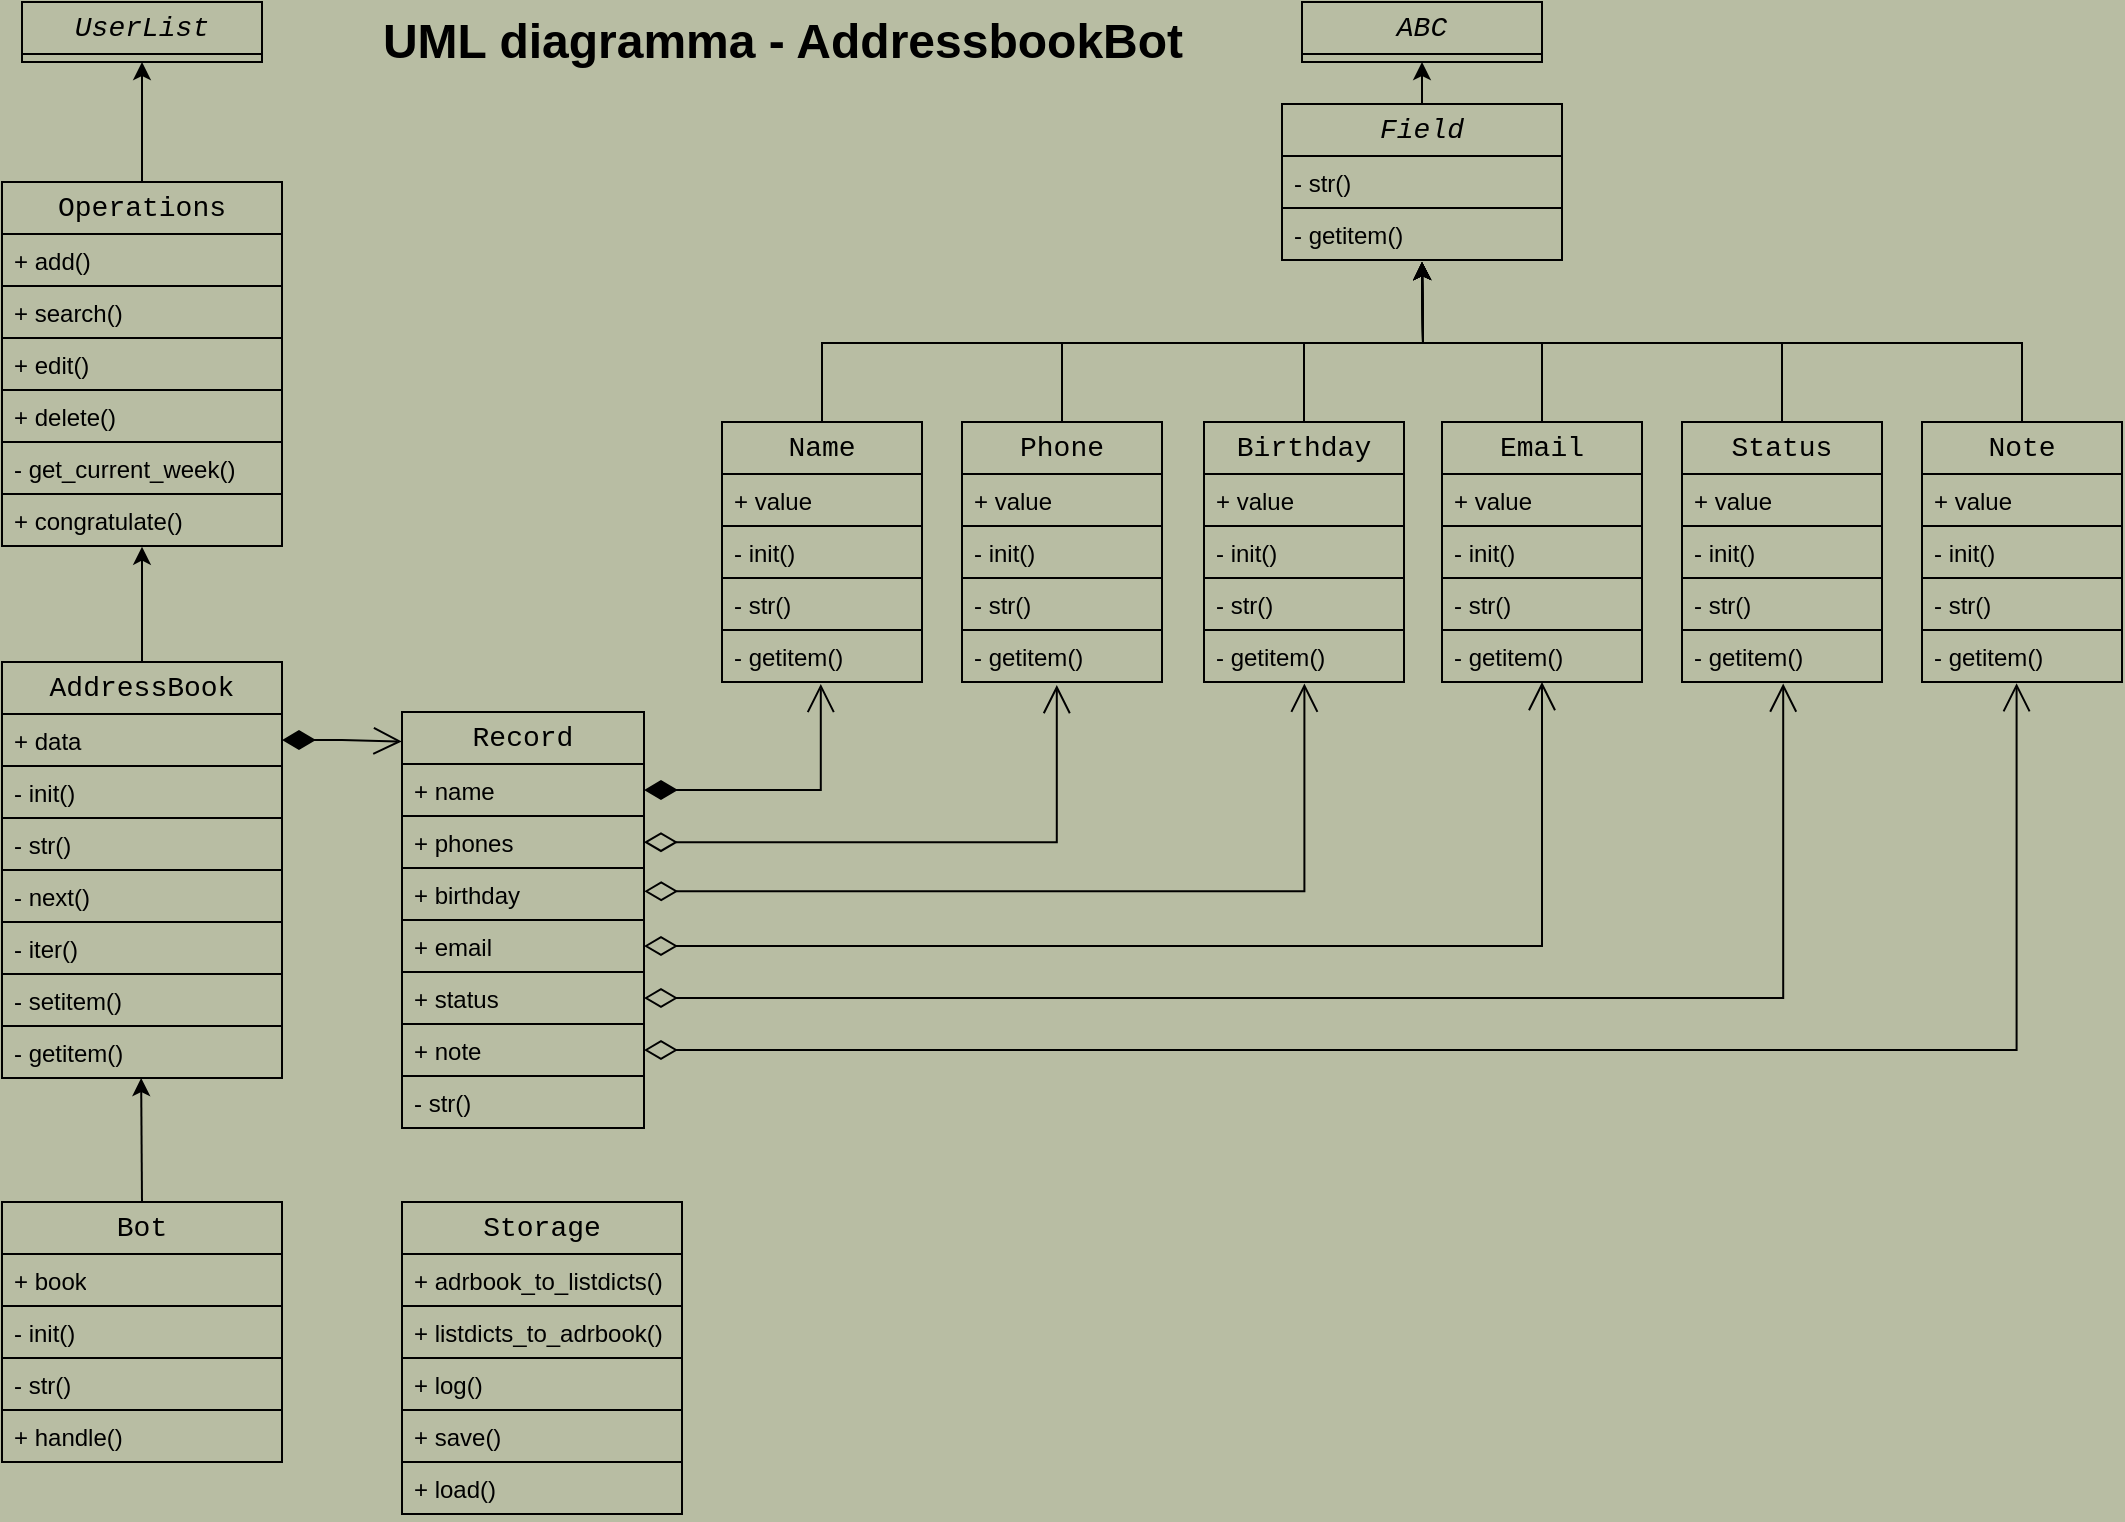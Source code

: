 <mxfile version="21.6.5" type="device">
  <diagram name="Page-1" id="929967ad-93f9-6ef4-fab6-5d389245f69c">
    <mxGraphModel dx="1715" dy="920" grid="1" gridSize="10" guides="1" tooltips="1" connect="1" arrows="1" fold="1" page="1" pageScale="1.5" pageWidth="827" pageHeight="583" background="#b8bda3" math="0" shadow="0">
      <root>
        <mxCell id="0" style=";html=1;" />
        <mxCell id="1" style=";html=1;" parent="0" />
        <mxCell id="1672d66443f91eb5-23" value="UML diagramma - AddressbookBot" style="text;strokeColor=none;fillColor=none;html=1;fontSize=24;fontStyle=1;verticalAlign=middle;align=center;" parent="1" vertex="1">
          <mxGeometry x="300" y="59" width="420" height="40" as="geometry" />
        </mxCell>
        <mxCell id="MD10GDsTbNlNncCkdXS1-1" value="&lt;div style=&quot;font-family: Consolas, &amp;quot;Courier New&amp;quot;, monospace; font-size: 14px; line-height: 19px;&quot;&gt;Operations&lt;/div&gt;" style="swimlane;fontStyle=0;childLayout=stackLayout;horizontal=1;startSize=26;fillColor=none;horizontalStack=0;resizeParent=1;resizeParentMax=0;resizeLast=0;collapsible=1;marginBottom=0;whiteSpace=wrap;html=1;" parent="1" vertex="1">
          <mxGeometry x="120" y="149" width="140" height="182" as="geometry">
            <mxRectangle x="710" y="190" width="100" height="30" as="alternateBounds" />
          </mxGeometry>
        </mxCell>
        <mxCell id="MD10GDsTbNlNncCkdXS1-63" value="+ add()" style="text;strokeColor=default;fillColor=none;align=left;verticalAlign=top;spacingLeft=4;spacingRight=4;overflow=hidden;rotatable=0;points=[[0,0.5],[1,0.5]];portConstraint=eastwest;whiteSpace=wrap;html=1;" parent="MD10GDsTbNlNncCkdXS1-1" vertex="1">
          <mxGeometry y="26" width="140" height="26" as="geometry" />
        </mxCell>
        <mxCell id="MD10GDsTbNlNncCkdXS1-66" value="+&amp;nbsp;search()" style="text;strokeColor=default;fillColor=none;align=left;verticalAlign=top;spacingLeft=4;spacingRight=4;overflow=hidden;rotatable=0;points=[[0,0.5],[1,0.5]];portConstraint=eastwest;whiteSpace=wrap;html=1;" parent="MD10GDsTbNlNncCkdXS1-1" vertex="1">
          <mxGeometry y="52" width="140" height="26" as="geometry" />
        </mxCell>
        <mxCell id="MD10GDsTbNlNncCkdXS1-67" value="+&amp;nbsp;edit()" style="text;strokeColor=default;fillColor=none;align=left;verticalAlign=top;spacingLeft=4;spacingRight=4;overflow=hidden;rotatable=0;points=[[0,0.5],[1,0.5]];portConstraint=eastwest;whiteSpace=wrap;html=1;" parent="MD10GDsTbNlNncCkdXS1-1" vertex="1">
          <mxGeometry y="78" width="140" height="26" as="geometry" />
        </mxCell>
        <mxCell id="MD10GDsTbNlNncCkdXS1-68" value="+&amp;nbsp;delete()" style="text;strokeColor=default;fillColor=none;align=left;verticalAlign=top;spacingLeft=4;spacingRight=4;overflow=hidden;rotatable=0;points=[[0,0.5],[1,0.5]];portConstraint=eastwest;whiteSpace=wrap;html=1;" parent="MD10GDsTbNlNncCkdXS1-1" vertex="1">
          <mxGeometry y="104" width="140" height="26" as="geometry" />
        </mxCell>
        <mxCell id="MD10GDsTbNlNncCkdXS1-69" value="- get_current_week()" style="text;strokeColor=default;fillColor=none;align=left;verticalAlign=top;spacingLeft=4;spacingRight=4;overflow=hidden;rotatable=0;points=[[0,0.5],[1,0.5]];portConstraint=eastwest;whiteSpace=wrap;html=1;" parent="MD10GDsTbNlNncCkdXS1-1" vertex="1">
          <mxGeometry y="130" width="140" height="26" as="geometry" />
        </mxCell>
        <mxCell id="MD10GDsTbNlNncCkdXS1-70" value="+&amp;nbsp;congratulate()" style="text;strokeColor=default;fillColor=none;align=left;verticalAlign=top;spacingLeft=4;spacingRight=4;overflow=hidden;rotatable=0;points=[[0,0.5],[1,0.5]];portConstraint=eastwest;whiteSpace=wrap;html=1;" parent="MD10GDsTbNlNncCkdXS1-1" vertex="1">
          <mxGeometry y="156" width="140" height="26" as="geometry" />
        </mxCell>
        <mxCell id="MD10GDsTbNlNncCkdXS1-53" value="&lt;div style=&quot;line-height: 19px;&quot;&gt;&lt;div style=&quot;line-height: 19px;&quot;&gt;&lt;span style=&quot;font-size: 14px; font-family: Consolas, &amp;quot;Courier New&amp;quot;, monospace; background-color: initial;&quot;&gt;UserList&lt;/span&gt;&lt;br&gt;&lt;/div&gt;&lt;/div&gt;" style="swimlane;fontStyle=2;childLayout=stackLayout;horizontal=1;startSize=26;fillColor=none;horizontalStack=0;resizeParent=1;resizeParentMax=0;resizeLast=0;collapsible=1;marginBottom=0;whiteSpace=wrap;html=1;" parent="1" vertex="1" collapsed="1">
          <mxGeometry x="130" y="59" width="120" height="30" as="geometry">
            <mxRectangle x="720" y="100" width="140" height="52" as="alternateBounds" />
          </mxGeometry>
        </mxCell>
        <mxCell id="MD10GDsTbNlNncCkdXS1-56" value="" style="endArrow=classic;html=1;rounded=0;entryX=0.5;entryY=1;entryDx=0;entryDy=0;" parent="1" target="MD10GDsTbNlNncCkdXS1-53" edge="1">
          <mxGeometry width="50" height="50" relative="1" as="geometry">
            <mxPoint x="190" y="149" as="sourcePoint" />
            <mxPoint x="240" y="149" as="targetPoint" />
          </mxGeometry>
        </mxCell>
        <mxCell id="MD10GDsTbNlNncCkdXS1-74" value="&lt;div style=&quot;font-family: Consolas, &amp;quot;Courier New&amp;quot;, monospace; font-size: 14px; line-height: 19px;&quot;&gt;Record&lt;br&gt;&lt;/div&gt;" style="swimlane;fontStyle=0;childLayout=stackLayout;horizontal=1;startSize=26;fillColor=none;horizontalStack=0;resizeParent=1;resizeParentMax=0;resizeLast=0;collapsible=1;marginBottom=0;whiteSpace=wrap;html=1;" parent="1" vertex="1">
          <mxGeometry x="320" y="414" width="121" height="208" as="geometry">
            <mxRectangle x="710" y="190" width="100" height="30" as="alternateBounds" />
          </mxGeometry>
        </mxCell>
        <mxCell id="MD10GDsTbNlNncCkdXS1-75" value="+&amp;nbsp;name" style="text;strokeColor=default;fillColor=none;align=left;verticalAlign=top;spacingLeft=4;spacingRight=4;overflow=hidden;rotatable=0;points=[[0,0.5],[1,0.5]];portConstraint=eastwest;whiteSpace=wrap;html=1;" parent="MD10GDsTbNlNncCkdXS1-74" vertex="1">
          <mxGeometry y="26" width="121" height="26" as="geometry" />
        </mxCell>
        <mxCell id="MD10GDsTbNlNncCkdXS1-76" value="+&amp;nbsp;phones" style="text;strokeColor=default;fillColor=none;align=left;verticalAlign=top;spacingLeft=4;spacingRight=4;overflow=hidden;rotatable=0;points=[[0,0.5],[1,0.5]];portConstraint=eastwest;whiteSpace=wrap;html=1;" parent="MD10GDsTbNlNncCkdXS1-74" vertex="1">
          <mxGeometry y="52" width="121" height="26" as="geometry" />
        </mxCell>
        <mxCell id="RFE8gkDULMLMgZSxzmBv-2" value="+&amp;nbsp;birthday" style="text;strokeColor=default;fillColor=none;align=left;verticalAlign=top;spacingLeft=4;spacingRight=4;overflow=hidden;rotatable=0;points=[[0,0.5],[1,0.5]];portConstraint=eastwest;whiteSpace=wrap;html=1;" parent="MD10GDsTbNlNncCkdXS1-74" vertex="1">
          <mxGeometry y="78" width="121" height="26" as="geometry" />
        </mxCell>
        <mxCell id="RFE8gkDULMLMgZSxzmBv-3" value="+&amp;nbsp;email" style="text;strokeColor=default;fillColor=none;align=left;verticalAlign=top;spacingLeft=4;spacingRight=4;overflow=hidden;rotatable=0;points=[[0,0.5],[1,0.5]];portConstraint=eastwest;whiteSpace=wrap;html=1;" parent="MD10GDsTbNlNncCkdXS1-74" vertex="1">
          <mxGeometry y="104" width="121" height="26" as="geometry" />
        </mxCell>
        <mxCell id="RFE8gkDULMLMgZSxzmBv-4" value="+&amp;nbsp;status" style="text;strokeColor=default;fillColor=none;align=left;verticalAlign=top;spacingLeft=4;spacingRight=4;overflow=hidden;rotatable=0;points=[[0,0.5],[1,0.5]];portConstraint=eastwest;whiteSpace=wrap;html=1;" parent="MD10GDsTbNlNncCkdXS1-74" vertex="1">
          <mxGeometry y="130" width="121" height="26" as="geometry" />
        </mxCell>
        <mxCell id="RFE8gkDULMLMgZSxzmBv-5" value="+&amp;nbsp;note" style="text;strokeColor=default;fillColor=none;align=left;verticalAlign=top;spacingLeft=4;spacingRight=4;overflow=hidden;rotatable=0;points=[[0,0.5],[1,0.5]];portConstraint=eastwest;whiteSpace=wrap;html=1;" parent="MD10GDsTbNlNncCkdXS1-74" vertex="1">
          <mxGeometry y="156" width="121" height="26" as="geometry" />
        </mxCell>
        <mxCell id="MD10GDsTbNlNncCkdXS1-81" value="- str&lt;span style=&quot;background-color: initial;&quot;&gt;()&lt;/span&gt;" style="text;strokeColor=default;fillColor=none;align=left;verticalAlign=top;spacingLeft=4;spacingRight=4;overflow=hidden;rotatable=0;points=[[0,0.5],[1,0.5]];portConstraint=eastwest;whiteSpace=wrap;html=1;" parent="MD10GDsTbNlNncCkdXS1-74" vertex="1">
          <mxGeometry y="182" width="121" height="26" as="geometry" />
        </mxCell>
        <mxCell id="RFE8gkDULMLMgZSxzmBv-6" value="&lt;div style=&quot;line-height: 19px;&quot;&gt;&lt;div style=&quot;line-height: 19px;&quot;&gt;&lt;span style=&quot;font-size: 14px; font-family: Consolas, &amp;quot;Courier New&amp;quot;, monospace; background-color: initial;&quot;&gt;ABC&lt;/span&gt;&lt;br&gt;&lt;/div&gt;&lt;/div&gt;" style="swimlane;fontStyle=2;childLayout=stackLayout;horizontal=1;startSize=26;fillColor=none;horizontalStack=0;resizeParent=1;resizeParentMax=0;resizeLast=0;collapsible=1;marginBottom=0;whiteSpace=wrap;html=1;" parent="1" vertex="1" collapsed="1">
          <mxGeometry x="770" y="59" width="120" height="30" as="geometry">
            <mxRectangle x="720" y="100" width="140" height="52" as="alternateBounds" />
          </mxGeometry>
        </mxCell>
        <mxCell id="RFE8gkDULMLMgZSxzmBv-7" value="&lt;div style=&quot;font-family: Consolas, &amp;quot;Courier New&amp;quot;, monospace; font-size: 14px; line-height: 19px;&quot;&gt;&lt;i&gt;Field&lt;/i&gt;&lt;br&gt;&lt;/div&gt;" style="swimlane;fontStyle=0;childLayout=stackLayout;horizontal=1;startSize=26;fillColor=none;horizontalStack=0;resizeParent=1;resizeParentMax=0;resizeLast=0;collapsible=1;marginBottom=0;whiteSpace=wrap;html=1;" parent="1" vertex="1">
          <mxGeometry x="760" y="110" width="140" height="78" as="geometry">
            <mxRectangle x="710" y="190" width="100" height="30" as="alternateBounds" />
          </mxGeometry>
        </mxCell>
        <mxCell id="RFE8gkDULMLMgZSxzmBv-23" value="" style="endArrow=classic;html=1;rounded=0;entryX=0.5;entryY=1;entryDx=0;entryDy=0;" parent="RFE8gkDULMLMgZSxzmBv-7" target="RFE8gkDULMLMgZSxzmBv-6" edge="1">
          <mxGeometry width="50" height="50" relative="1" as="geometry">
            <mxPoint x="70" as="sourcePoint" />
            <mxPoint x="70" y="-30" as="targetPoint" />
          </mxGeometry>
        </mxCell>
        <mxCell id="RFE8gkDULMLMgZSxzmBv-14" value="- str()" style="text;strokeColor=default;fillColor=none;align=left;verticalAlign=top;spacingLeft=4;spacingRight=4;overflow=hidden;rotatable=0;points=[[0,0.5],[1,0.5]];portConstraint=eastwest;whiteSpace=wrap;html=1;" parent="RFE8gkDULMLMgZSxzmBv-7" vertex="1">
          <mxGeometry y="26" width="140" height="26" as="geometry" />
        </mxCell>
        <mxCell id="q396DMPLbD6kzOHKhpBb-25" value="- getitem&lt;span style=&quot;background-color: initial;&quot;&gt;()&lt;/span&gt;" style="text;strokeColor=default;fillColor=none;align=left;verticalAlign=top;spacingLeft=4;spacingRight=4;overflow=hidden;rotatable=0;points=[[0,0.5],[1,0.5]];portConstraint=eastwest;whiteSpace=wrap;html=1;" vertex="1" parent="RFE8gkDULMLMgZSxzmBv-7">
          <mxGeometry y="52" width="140" height="26" as="geometry" />
        </mxCell>
        <mxCell id="RFE8gkDULMLMgZSxzmBv-15" value="&lt;div style=&quot;font-family: Consolas, &amp;quot;Courier New&amp;quot;, monospace; font-size: 14px; line-height: 19px;&quot;&gt;Name&lt;br&gt;&lt;/div&gt;" style="swimlane;fontStyle=0;childLayout=stackLayout;horizontal=1;startSize=26;fillColor=none;horizontalStack=0;resizeParent=1;resizeParentMax=0;resizeLast=0;collapsible=1;marginBottom=0;whiteSpace=wrap;html=1;" parent="1" vertex="1">
          <mxGeometry x="480" y="269" width="100" height="130" as="geometry">
            <mxRectangle x="710" y="190" width="100" height="30" as="alternateBounds" />
          </mxGeometry>
        </mxCell>
        <mxCell id="RFE8gkDULMLMgZSxzmBv-16" value="+&amp;nbsp;value" style="text;strokeColor=default;fillColor=none;align=left;verticalAlign=top;spacingLeft=4;spacingRight=4;overflow=hidden;rotatable=0;points=[[0,0.5],[1,0.5]];portConstraint=eastwest;whiteSpace=wrap;html=1;" parent="RFE8gkDULMLMgZSxzmBv-15" vertex="1">
          <mxGeometry y="26" width="100" height="26" as="geometry" />
        </mxCell>
        <mxCell id="q396DMPLbD6kzOHKhpBb-3" value="- init()" style="text;strokeColor=default;fillColor=none;align=left;verticalAlign=top;spacingLeft=4;spacingRight=4;overflow=hidden;rotatable=0;points=[[0,0.5],[1,0.5]];portConstraint=eastwest;whiteSpace=wrap;html=1;" vertex="1" parent="RFE8gkDULMLMgZSxzmBv-15">
          <mxGeometry y="52" width="100" height="26" as="geometry" />
        </mxCell>
        <mxCell id="q396DMPLbD6kzOHKhpBb-1" value="- str()" style="text;strokeColor=default;fillColor=none;align=left;verticalAlign=top;spacingLeft=4;spacingRight=4;overflow=hidden;rotatable=0;points=[[0,0.5],[1,0.5]];portConstraint=eastwest;whiteSpace=wrap;html=1;" vertex="1" parent="RFE8gkDULMLMgZSxzmBv-15">
          <mxGeometry y="78" width="100" height="26" as="geometry" />
        </mxCell>
        <mxCell id="RFE8gkDULMLMgZSxzmBv-17" value="- getitem&lt;span style=&quot;background-color: initial;&quot;&gt;()&lt;/span&gt;" style="text;strokeColor=default;fillColor=none;align=left;verticalAlign=top;spacingLeft=4;spacingRight=4;overflow=hidden;rotatable=0;points=[[0,0.5],[1,0.5]];portConstraint=eastwest;whiteSpace=wrap;html=1;" parent="RFE8gkDULMLMgZSxzmBv-15" vertex="1">
          <mxGeometry y="104" width="100" height="26" as="geometry" />
        </mxCell>
        <mxCell id="RFE8gkDULMLMgZSxzmBv-19" value="&lt;div style=&quot;font-family: Consolas, &amp;quot;Courier New&amp;quot;, monospace; font-size: 14px; line-height: 19px;&quot;&gt;Phone&lt;br&gt;&lt;/div&gt;" style="swimlane;fontStyle=0;childLayout=stackLayout;horizontal=1;startSize=26;fillColor=none;horizontalStack=0;resizeParent=1;resizeParentMax=0;resizeLast=0;collapsible=1;marginBottom=0;whiteSpace=wrap;html=1;" parent="1" vertex="1">
          <mxGeometry x="600" y="269" width="100" height="130" as="geometry">
            <mxRectangle x="710" y="190" width="100" height="30" as="alternateBounds" />
          </mxGeometry>
        </mxCell>
        <mxCell id="RFE8gkDULMLMgZSxzmBv-20" value="+&amp;nbsp;value" style="text;strokeColor=default;fillColor=none;align=left;verticalAlign=top;spacingLeft=4;spacingRight=4;overflow=hidden;rotatable=0;points=[[0,0.5],[1,0.5]];portConstraint=eastwest;whiteSpace=wrap;html=1;" parent="RFE8gkDULMLMgZSxzmBv-19" vertex="1">
          <mxGeometry y="26" width="100" height="26" as="geometry" />
        </mxCell>
        <mxCell id="q396DMPLbD6kzOHKhpBb-4" value="- init()" style="text;strokeColor=default;fillColor=none;align=left;verticalAlign=top;spacingLeft=4;spacingRight=4;overflow=hidden;rotatable=0;points=[[0,0.5],[1,0.5]];portConstraint=eastwest;whiteSpace=wrap;html=1;" vertex="1" parent="RFE8gkDULMLMgZSxzmBv-19">
          <mxGeometry y="52" width="100" height="26" as="geometry" />
        </mxCell>
        <mxCell id="q396DMPLbD6kzOHKhpBb-2" value="- str()" style="text;strokeColor=default;fillColor=none;align=left;verticalAlign=top;spacingLeft=4;spacingRight=4;overflow=hidden;rotatable=0;points=[[0,0.5],[1,0.5]];portConstraint=eastwest;whiteSpace=wrap;html=1;" vertex="1" parent="RFE8gkDULMLMgZSxzmBv-19">
          <mxGeometry y="78" width="100" height="26" as="geometry" />
        </mxCell>
        <mxCell id="RFE8gkDULMLMgZSxzmBv-21" value="- getitem&lt;span style=&quot;background-color: initial;&quot;&gt;()&lt;/span&gt;" style="text;strokeColor=default;fillColor=none;align=left;verticalAlign=top;spacingLeft=4;spacingRight=4;overflow=hidden;rotatable=0;points=[[0,0.5],[1,0.5]];portConstraint=eastwest;whiteSpace=wrap;html=1;" parent="RFE8gkDULMLMgZSxzmBv-19" vertex="1">
          <mxGeometry y="104" width="100" height="26" as="geometry" />
        </mxCell>
        <mxCell id="RFE8gkDULMLMgZSxzmBv-56" value="1" style="endArrow=open;endSize=12;startArrow=diamondThin;startSize=14;startFill=0;edgeStyle=orthogonalEdgeStyle;align=left;verticalAlign=bottom;rounded=0;strokeColor=default;labelBorderColor=none;labelBackgroundColor=none;fontColor=none;noLabel=1;entryX=0.474;entryY=1.058;entryDx=0;entryDy=0;entryPerimeter=0;" parent="1" target="RFE8gkDULMLMgZSxzmBv-21" edge="1">
          <mxGeometry x="-0.875" y="20" relative="1" as="geometry">
            <mxPoint x="441" y="479.07" as="sourcePoint" />
            <mxPoint x="529" y="479.07" as="targetPoint" />
            <mxPoint as="offset" />
            <Array as="points">
              <mxPoint x="647" y="479" />
            </Array>
          </mxGeometry>
        </mxCell>
        <mxCell id="RFE8gkDULMLMgZSxzmBv-63" value="1" style="endArrow=open;endSize=12;startArrow=diamondThin;startSize=14;startFill=1;edgeStyle=orthogonalEdgeStyle;align=left;verticalAlign=bottom;rounded=0;strokeColor=default;labelBorderColor=none;labelBackgroundColor=none;fontColor=none;noLabel=1;exitX=1;exitY=0.5;exitDx=0;exitDy=0;entryX=0.494;entryY=1.037;entryDx=0;entryDy=0;entryPerimeter=0;" parent="1" source="MD10GDsTbNlNncCkdXS1-75" target="RFE8gkDULMLMgZSxzmBv-17" edge="1">
          <mxGeometry x="-0.875" y="20" relative="1" as="geometry">
            <mxPoint x="441" y="449" as="sourcePoint" />
            <mxPoint x="530" y="453" as="targetPoint" />
            <mxPoint as="offset" />
          </mxGeometry>
        </mxCell>
        <mxCell id="q396DMPLbD6kzOHKhpBb-5" value="&lt;div style=&quot;font-family: Consolas, &amp;quot;Courier New&amp;quot;, monospace; font-size: 14px; line-height: 19px;&quot;&gt;Birthday&lt;br&gt;&lt;/div&gt;" style="swimlane;fontStyle=0;childLayout=stackLayout;horizontal=1;startSize=26;fillColor=none;horizontalStack=0;resizeParent=1;resizeParentMax=0;resizeLast=0;collapsible=1;marginBottom=0;whiteSpace=wrap;html=1;" vertex="1" parent="1">
          <mxGeometry x="721" y="269" width="100" height="130" as="geometry">
            <mxRectangle x="710" y="190" width="100" height="30" as="alternateBounds" />
          </mxGeometry>
        </mxCell>
        <mxCell id="q396DMPLbD6kzOHKhpBb-6" value="+&amp;nbsp;value" style="text;strokeColor=default;fillColor=none;align=left;verticalAlign=top;spacingLeft=4;spacingRight=4;overflow=hidden;rotatable=0;points=[[0,0.5],[1,0.5]];portConstraint=eastwest;whiteSpace=wrap;html=1;" vertex="1" parent="q396DMPLbD6kzOHKhpBb-5">
          <mxGeometry y="26" width="100" height="26" as="geometry" />
        </mxCell>
        <mxCell id="q396DMPLbD6kzOHKhpBb-7" value="- init()" style="text;strokeColor=default;fillColor=none;align=left;verticalAlign=top;spacingLeft=4;spacingRight=4;overflow=hidden;rotatable=0;points=[[0,0.5],[1,0.5]];portConstraint=eastwest;whiteSpace=wrap;html=1;" vertex="1" parent="q396DMPLbD6kzOHKhpBb-5">
          <mxGeometry y="52" width="100" height="26" as="geometry" />
        </mxCell>
        <mxCell id="q396DMPLbD6kzOHKhpBb-8" value="- str()" style="text;strokeColor=default;fillColor=none;align=left;verticalAlign=top;spacingLeft=4;spacingRight=4;overflow=hidden;rotatable=0;points=[[0,0.5],[1,0.5]];portConstraint=eastwest;whiteSpace=wrap;html=1;" vertex="1" parent="q396DMPLbD6kzOHKhpBb-5">
          <mxGeometry y="78" width="100" height="26" as="geometry" />
        </mxCell>
        <mxCell id="q396DMPLbD6kzOHKhpBb-9" value="- getitem&lt;span style=&quot;background-color: initial;&quot;&gt;()&lt;/span&gt;" style="text;strokeColor=default;fillColor=none;align=left;verticalAlign=top;spacingLeft=4;spacingRight=4;overflow=hidden;rotatable=0;points=[[0,0.5],[1,0.5]];portConstraint=eastwest;whiteSpace=wrap;html=1;" vertex="1" parent="q396DMPLbD6kzOHKhpBb-5">
          <mxGeometry y="104" width="100" height="26" as="geometry" />
        </mxCell>
        <mxCell id="q396DMPLbD6kzOHKhpBb-10" value="&lt;div style=&quot;font-family: Consolas, &amp;quot;Courier New&amp;quot;, monospace; font-size: 14px; line-height: 19px;&quot;&gt;Email&lt;br&gt;&lt;/div&gt;" style="swimlane;fontStyle=0;childLayout=stackLayout;horizontal=1;startSize=26;fillColor=none;horizontalStack=0;resizeParent=1;resizeParentMax=0;resizeLast=0;collapsible=1;marginBottom=0;whiteSpace=wrap;html=1;" vertex="1" parent="1">
          <mxGeometry x="840" y="269" width="100" height="130" as="geometry">
            <mxRectangle x="710" y="190" width="100" height="30" as="alternateBounds" />
          </mxGeometry>
        </mxCell>
        <mxCell id="q396DMPLbD6kzOHKhpBb-11" value="+&amp;nbsp;value" style="text;strokeColor=default;fillColor=none;align=left;verticalAlign=top;spacingLeft=4;spacingRight=4;overflow=hidden;rotatable=0;points=[[0,0.5],[1,0.5]];portConstraint=eastwest;whiteSpace=wrap;html=1;" vertex="1" parent="q396DMPLbD6kzOHKhpBb-10">
          <mxGeometry y="26" width="100" height="26" as="geometry" />
        </mxCell>
        <mxCell id="q396DMPLbD6kzOHKhpBb-12" value="- init()" style="text;strokeColor=default;fillColor=none;align=left;verticalAlign=top;spacingLeft=4;spacingRight=4;overflow=hidden;rotatable=0;points=[[0,0.5],[1,0.5]];portConstraint=eastwest;whiteSpace=wrap;html=1;" vertex="1" parent="q396DMPLbD6kzOHKhpBb-10">
          <mxGeometry y="52" width="100" height="26" as="geometry" />
        </mxCell>
        <mxCell id="q396DMPLbD6kzOHKhpBb-13" value="- str()" style="text;strokeColor=default;fillColor=none;align=left;verticalAlign=top;spacingLeft=4;spacingRight=4;overflow=hidden;rotatable=0;points=[[0,0.5],[1,0.5]];portConstraint=eastwest;whiteSpace=wrap;html=1;" vertex="1" parent="q396DMPLbD6kzOHKhpBb-10">
          <mxGeometry y="78" width="100" height="26" as="geometry" />
        </mxCell>
        <mxCell id="q396DMPLbD6kzOHKhpBb-14" value="- getitem&lt;span style=&quot;background-color: initial;&quot;&gt;()&lt;/span&gt;" style="text;strokeColor=default;fillColor=none;align=left;verticalAlign=top;spacingLeft=4;spacingRight=4;overflow=hidden;rotatable=0;points=[[0,0.5],[1,0.5]];portConstraint=eastwest;whiteSpace=wrap;html=1;" vertex="1" parent="q396DMPLbD6kzOHKhpBb-10">
          <mxGeometry y="104" width="100" height="26" as="geometry" />
        </mxCell>
        <mxCell id="q396DMPLbD6kzOHKhpBb-15" value="&lt;div style=&quot;font-family: Consolas, &amp;quot;Courier New&amp;quot;, monospace; font-size: 14px; line-height: 19px;&quot;&gt;Status&lt;br&gt;&lt;/div&gt;" style="swimlane;fontStyle=0;childLayout=stackLayout;horizontal=1;startSize=26;fillColor=none;horizontalStack=0;resizeParent=1;resizeParentMax=0;resizeLast=0;collapsible=1;marginBottom=0;whiteSpace=wrap;html=1;" vertex="1" parent="1">
          <mxGeometry x="960" y="269" width="100" height="130" as="geometry">
            <mxRectangle x="710" y="190" width="100" height="30" as="alternateBounds" />
          </mxGeometry>
        </mxCell>
        <mxCell id="q396DMPLbD6kzOHKhpBb-16" value="+&amp;nbsp;value" style="text;strokeColor=default;fillColor=none;align=left;verticalAlign=top;spacingLeft=4;spacingRight=4;overflow=hidden;rotatable=0;points=[[0,0.5],[1,0.5]];portConstraint=eastwest;whiteSpace=wrap;html=1;" vertex="1" parent="q396DMPLbD6kzOHKhpBb-15">
          <mxGeometry y="26" width="100" height="26" as="geometry" />
        </mxCell>
        <mxCell id="q396DMPLbD6kzOHKhpBb-17" value="- init()" style="text;strokeColor=default;fillColor=none;align=left;verticalAlign=top;spacingLeft=4;spacingRight=4;overflow=hidden;rotatable=0;points=[[0,0.5],[1,0.5]];portConstraint=eastwest;whiteSpace=wrap;html=1;" vertex="1" parent="q396DMPLbD6kzOHKhpBb-15">
          <mxGeometry y="52" width="100" height="26" as="geometry" />
        </mxCell>
        <mxCell id="q396DMPLbD6kzOHKhpBb-18" value="- str()" style="text;strokeColor=default;fillColor=none;align=left;verticalAlign=top;spacingLeft=4;spacingRight=4;overflow=hidden;rotatable=0;points=[[0,0.5],[1,0.5]];portConstraint=eastwest;whiteSpace=wrap;html=1;" vertex="1" parent="q396DMPLbD6kzOHKhpBb-15">
          <mxGeometry y="78" width="100" height="26" as="geometry" />
        </mxCell>
        <mxCell id="q396DMPLbD6kzOHKhpBb-19" value="- getitem&lt;span style=&quot;background-color: initial;&quot;&gt;()&lt;/span&gt;" style="text;strokeColor=default;fillColor=none;align=left;verticalAlign=top;spacingLeft=4;spacingRight=4;overflow=hidden;rotatable=0;points=[[0,0.5],[1,0.5]];portConstraint=eastwest;whiteSpace=wrap;html=1;" vertex="1" parent="q396DMPLbD6kzOHKhpBb-15">
          <mxGeometry y="104" width="100" height="26" as="geometry" />
        </mxCell>
        <mxCell id="q396DMPLbD6kzOHKhpBb-20" value="&lt;div style=&quot;font-family: Consolas, &amp;quot;Courier New&amp;quot;, monospace; font-size: 14px; line-height: 19px;&quot;&gt;Note&lt;br&gt;&lt;/div&gt;" style="swimlane;fontStyle=0;childLayout=stackLayout;horizontal=1;startSize=26;fillColor=none;horizontalStack=0;resizeParent=1;resizeParentMax=0;resizeLast=0;collapsible=1;marginBottom=0;whiteSpace=wrap;html=1;" vertex="1" parent="1">
          <mxGeometry x="1080" y="269" width="100" height="130" as="geometry">
            <mxRectangle x="710" y="190" width="100" height="30" as="alternateBounds" />
          </mxGeometry>
        </mxCell>
        <mxCell id="q396DMPLbD6kzOHKhpBb-21" value="+&amp;nbsp;value" style="text;strokeColor=default;fillColor=none;align=left;verticalAlign=top;spacingLeft=4;spacingRight=4;overflow=hidden;rotatable=0;points=[[0,0.5],[1,0.5]];portConstraint=eastwest;whiteSpace=wrap;html=1;" vertex="1" parent="q396DMPLbD6kzOHKhpBb-20">
          <mxGeometry y="26" width="100" height="26" as="geometry" />
        </mxCell>
        <mxCell id="q396DMPLbD6kzOHKhpBb-22" value="- init()" style="text;strokeColor=default;fillColor=none;align=left;verticalAlign=top;spacingLeft=4;spacingRight=4;overflow=hidden;rotatable=0;points=[[0,0.5],[1,0.5]];portConstraint=eastwest;whiteSpace=wrap;html=1;" vertex="1" parent="q396DMPLbD6kzOHKhpBb-20">
          <mxGeometry y="52" width="100" height="26" as="geometry" />
        </mxCell>
        <mxCell id="q396DMPLbD6kzOHKhpBb-23" value="- str()" style="text;strokeColor=default;fillColor=none;align=left;verticalAlign=top;spacingLeft=4;spacingRight=4;overflow=hidden;rotatable=0;points=[[0,0.5],[1,0.5]];portConstraint=eastwest;whiteSpace=wrap;html=1;" vertex="1" parent="q396DMPLbD6kzOHKhpBb-20">
          <mxGeometry y="78" width="100" height="26" as="geometry" />
        </mxCell>
        <mxCell id="q396DMPLbD6kzOHKhpBb-24" value="- getitem&lt;span style=&quot;background-color: initial;&quot;&gt;()&lt;/span&gt;" style="text;strokeColor=default;fillColor=none;align=left;verticalAlign=top;spacingLeft=4;spacingRight=4;overflow=hidden;rotatable=0;points=[[0,0.5],[1,0.5]];portConstraint=eastwest;whiteSpace=wrap;html=1;" vertex="1" parent="q396DMPLbD6kzOHKhpBb-20">
          <mxGeometry y="104" width="100" height="26" as="geometry" />
        </mxCell>
        <mxCell id="q396DMPLbD6kzOHKhpBb-26" value="&lt;div style=&quot;font-family: Consolas, &amp;quot;Courier New&amp;quot;, monospace; font-size: 14px; line-height: 19px;&quot;&gt;AddressBook&lt;/div&gt;" style="swimlane;fontStyle=0;childLayout=stackLayout;horizontal=1;startSize=26;fillColor=none;horizontalStack=0;resizeParent=1;resizeParentMax=0;resizeLast=0;collapsible=1;marginBottom=0;whiteSpace=wrap;html=1;" vertex="1" parent="1">
          <mxGeometry x="120" y="389" width="140" height="208" as="geometry">
            <mxRectangle x="710" y="190" width="100" height="30" as="alternateBounds" />
          </mxGeometry>
        </mxCell>
        <mxCell id="q396DMPLbD6kzOHKhpBb-28" value="+ data" style="text;strokeColor=default;fillColor=none;align=left;verticalAlign=top;spacingLeft=4;spacingRight=4;overflow=hidden;rotatable=0;points=[[0,0.5],[1,0.5]];portConstraint=eastwest;whiteSpace=wrap;html=1;" vertex="1" parent="q396DMPLbD6kzOHKhpBb-26">
          <mxGeometry y="26" width="140" height="26" as="geometry" />
        </mxCell>
        <mxCell id="q396DMPLbD6kzOHKhpBb-68" value="- init()" style="text;strokeColor=default;fillColor=none;align=left;verticalAlign=top;spacingLeft=4;spacingRight=4;overflow=hidden;rotatable=0;points=[[0,0.5],[1,0.5]];portConstraint=eastwest;whiteSpace=wrap;html=1;" vertex="1" parent="q396DMPLbD6kzOHKhpBb-26">
          <mxGeometry y="52" width="140" height="26" as="geometry" />
        </mxCell>
        <mxCell id="q396DMPLbD6kzOHKhpBb-29" value="-&amp;nbsp;str()" style="text;strokeColor=default;fillColor=none;align=left;verticalAlign=top;spacingLeft=4;spacingRight=4;overflow=hidden;rotatable=0;points=[[0,0.5],[1,0.5]];portConstraint=eastwest;whiteSpace=wrap;html=1;" vertex="1" parent="q396DMPLbD6kzOHKhpBb-26">
          <mxGeometry y="78" width="140" height="26" as="geometry" />
        </mxCell>
        <mxCell id="q396DMPLbD6kzOHKhpBb-30" value="-&amp;nbsp;next()" style="text;strokeColor=default;fillColor=none;align=left;verticalAlign=top;spacingLeft=4;spacingRight=4;overflow=hidden;rotatable=0;points=[[0,0.5],[1,0.5]];portConstraint=eastwest;whiteSpace=wrap;html=1;" vertex="1" parent="q396DMPLbD6kzOHKhpBb-26">
          <mxGeometry y="104" width="140" height="26" as="geometry" />
        </mxCell>
        <mxCell id="q396DMPLbD6kzOHKhpBb-59" value="-&amp;nbsp;iter()" style="text;strokeColor=default;fillColor=none;align=left;verticalAlign=top;spacingLeft=4;spacingRight=4;overflow=hidden;rotatable=0;points=[[0,0.5],[1,0.5]];portConstraint=eastwest;whiteSpace=wrap;html=1;" vertex="1" parent="q396DMPLbD6kzOHKhpBb-26">
          <mxGeometry y="130" width="140" height="26" as="geometry" />
        </mxCell>
        <mxCell id="q396DMPLbD6kzOHKhpBb-31" value="-&amp;nbsp;setitem()" style="text;strokeColor=default;fillColor=none;align=left;verticalAlign=top;spacingLeft=4;spacingRight=4;overflow=hidden;rotatable=0;points=[[0,0.5],[1,0.5]];portConstraint=eastwest;whiteSpace=wrap;html=1;" vertex="1" parent="q396DMPLbD6kzOHKhpBb-26">
          <mxGeometry y="156" width="140" height="26" as="geometry" />
        </mxCell>
        <mxCell id="q396DMPLbD6kzOHKhpBb-32" value="- getitem()" style="text;strokeColor=default;fillColor=none;align=left;verticalAlign=top;spacingLeft=4;spacingRight=4;overflow=hidden;rotatable=0;points=[[0,0.5],[1,0.5]];portConstraint=eastwest;whiteSpace=wrap;html=1;" vertex="1" parent="q396DMPLbD6kzOHKhpBb-26">
          <mxGeometry y="182" width="140" height="26" as="geometry" />
        </mxCell>
        <mxCell id="q396DMPLbD6kzOHKhpBb-42" value="&lt;div style=&quot;font-family: Consolas, &amp;quot;Courier New&amp;quot;, monospace; font-size: 14px; line-height: 19px;&quot;&gt;Storage&lt;/div&gt;" style="swimlane;fontStyle=0;childLayout=stackLayout;horizontal=1;startSize=26;fillColor=none;horizontalStack=0;resizeParent=1;resizeParentMax=0;resizeLast=0;collapsible=1;marginBottom=0;whiteSpace=wrap;html=1;" vertex="1" parent="1">
          <mxGeometry x="320" y="659" width="140" height="156" as="geometry">
            <mxRectangle x="710" y="190" width="100" height="30" as="alternateBounds" />
          </mxGeometry>
        </mxCell>
        <mxCell id="q396DMPLbD6kzOHKhpBb-47" value="+ adrbook_to_listdicts&lt;span style=&quot;background-color: initial;&quot;&gt;()&lt;/span&gt;" style="text;strokeColor=default;fillColor=none;align=left;verticalAlign=top;spacingLeft=4;spacingRight=4;overflow=hidden;rotatable=0;points=[[0,0.5],[1,0.5]];portConstraint=eastwest;whiteSpace=wrap;html=1;" vertex="1" parent="q396DMPLbD6kzOHKhpBb-42">
          <mxGeometry y="26" width="140" height="26" as="geometry" />
        </mxCell>
        <mxCell id="q396DMPLbD6kzOHKhpBb-48" value="+ listdicts_to_adrbook&lt;span style=&quot;background-color: initial;&quot;&gt;()&lt;/span&gt;" style="text;strokeColor=default;fillColor=none;align=left;verticalAlign=top;spacingLeft=4;spacingRight=4;overflow=hidden;rotatable=0;points=[[0,0.5],[1,0.5]];portConstraint=eastwest;whiteSpace=wrap;html=1;" vertex="1" parent="q396DMPLbD6kzOHKhpBb-42">
          <mxGeometry y="52" width="140" height="26" as="geometry" />
        </mxCell>
        <mxCell id="q396DMPLbD6kzOHKhpBb-49" value="+ log()" style="text;strokeColor=default;fillColor=none;align=left;verticalAlign=top;spacingLeft=4;spacingRight=4;overflow=hidden;rotatable=0;points=[[0,0.5],[1,0.5]];portConstraint=eastwest;whiteSpace=wrap;html=1;" vertex="1" parent="q396DMPLbD6kzOHKhpBb-42">
          <mxGeometry y="78" width="140" height="26" as="geometry" />
        </mxCell>
        <mxCell id="q396DMPLbD6kzOHKhpBb-51" value="+&amp;nbsp;save()" style="text;strokeColor=default;fillColor=none;align=left;verticalAlign=top;spacingLeft=4;spacingRight=4;overflow=hidden;rotatable=0;points=[[0,0.5],[1,0.5]];portConstraint=eastwest;whiteSpace=wrap;html=1;" vertex="1" parent="q396DMPLbD6kzOHKhpBb-42">
          <mxGeometry y="104" width="140" height="26" as="geometry" />
        </mxCell>
        <mxCell id="q396DMPLbD6kzOHKhpBb-52" value="+&amp;nbsp;load()" style="text;strokeColor=default;fillColor=none;align=left;verticalAlign=top;spacingLeft=4;spacingRight=4;overflow=hidden;rotatable=0;points=[[0,0.5],[1,0.5]];portConstraint=eastwest;whiteSpace=wrap;html=1;" vertex="1" parent="q396DMPLbD6kzOHKhpBb-42">
          <mxGeometry y="130" width="140" height="26" as="geometry" />
        </mxCell>
        <mxCell id="q396DMPLbD6kzOHKhpBb-61" style="edgeStyle=orthogonalEdgeStyle;rounded=0;orthogonalLoop=1;jettySize=auto;html=1;exitX=0.5;exitY=0;exitDx=0;exitDy=0;" edge="1" parent="1" source="RFE8gkDULMLMgZSxzmBv-15">
          <mxGeometry relative="1" as="geometry">
            <mxPoint x="830" y="189" as="targetPoint" />
            <mxPoint x="529.57" y="266" as="sourcePoint" />
          </mxGeometry>
        </mxCell>
        <mxCell id="q396DMPLbD6kzOHKhpBb-62" style="edgeStyle=orthogonalEdgeStyle;rounded=0;orthogonalLoop=1;jettySize=auto;html=1;exitX=0.5;exitY=0;exitDx=0;exitDy=0;" edge="1" parent="1" source="RFE8gkDULMLMgZSxzmBv-19">
          <mxGeometry relative="1" as="geometry">
            <mxPoint x="830" y="189" as="targetPoint" />
            <mxPoint x="540" y="279" as="sourcePoint" />
          </mxGeometry>
        </mxCell>
        <mxCell id="q396DMPLbD6kzOHKhpBb-63" style="edgeStyle=orthogonalEdgeStyle;rounded=0;orthogonalLoop=1;jettySize=auto;html=1;exitX=0.5;exitY=0;exitDx=0;exitDy=0;" edge="1" parent="1" source="q396DMPLbD6kzOHKhpBb-5">
          <mxGeometry relative="1" as="geometry">
            <mxPoint x="830" y="189" as="targetPoint" />
            <mxPoint x="550" y="289" as="sourcePoint" />
          </mxGeometry>
        </mxCell>
        <mxCell id="q396DMPLbD6kzOHKhpBb-64" style="edgeStyle=orthogonalEdgeStyle;rounded=0;orthogonalLoop=1;jettySize=auto;html=1;exitX=0.5;exitY=0;exitDx=0;exitDy=0;" edge="1" parent="1" source="q396DMPLbD6kzOHKhpBb-10">
          <mxGeometry relative="1" as="geometry">
            <mxPoint x="830" y="189" as="targetPoint" />
            <mxPoint x="781" y="279" as="sourcePoint" />
          </mxGeometry>
        </mxCell>
        <mxCell id="q396DMPLbD6kzOHKhpBb-65" style="edgeStyle=orthogonalEdgeStyle;rounded=0;orthogonalLoop=1;jettySize=auto;html=1;exitX=0.5;exitY=0;exitDx=0;exitDy=0;" edge="1" parent="1" source="q396DMPLbD6kzOHKhpBb-15">
          <mxGeometry relative="1" as="geometry">
            <mxPoint x="830" y="189" as="targetPoint" />
            <mxPoint x="1091.5" y="236.01" as="sourcePoint" />
          </mxGeometry>
        </mxCell>
        <mxCell id="q396DMPLbD6kzOHKhpBb-66" style="edgeStyle=orthogonalEdgeStyle;rounded=0;orthogonalLoop=1;jettySize=auto;html=1;exitX=0.5;exitY=0;exitDx=0;exitDy=0;" edge="1" parent="1" source="q396DMPLbD6kzOHKhpBb-20">
          <mxGeometry relative="1" as="geometry">
            <mxPoint x="830" y="189" as="targetPoint" />
            <mxPoint x="1155" y="239" as="sourcePoint" />
          </mxGeometry>
        </mxCell>
        <mxCell id="q396DMPLbD6kzOHKhpBb-69" value="" style="endArrow=classic;html=1;rounded=0;exitX=0.5;exitY=0;exitDx=0;exitDy=0;entryX=0.5;entryY=1.014;entryDx=0;entryDy=0;entryPerimeter=0;" edge="1" parent="1" source="q396DMPLbD6kzOHKhpBb-26" target="MD10GDsTbNlNncCkdXS1-70">
          <mxGeometry width="50" height="50" relative="1" as="geometry">
            <mxPoint x="180" y="379" as="sourcePoint" />
            <mxPoint x="210" y="359" as="targetPoint" />
          </mxGeometry>
        </mxCell>
        <mxCell id="q396DMPLbD6kzOHKhpBb-70" value="1" style="endArrow=open;endSize=12;startArrow=diamondThin;startSize=14;startFill=1;edgeStyle=orthogonalEdgeStyle;align=left;verticalAlign=bottom;rounded=0;strokeColor=default;labelBorderColor=none;labelBackgroundColor=none;fontColor=none;noLabel=1;exitX=1;exitY=0.5;exitDx=0;exitDy=0;entryX=-0.001;entryY=0.071;entryDx=0;entryDy=0;entryPerimeter=0;" edge="1" parent="1" source="q396DMPLbD6kzOHKhpBb-28" target="MD10GDsTbNlNncCkdXS1-74">
          <mxGeometry x="-0.875" y="20" relative="1" as="geometry">
            <mxPoint x="140" y="429" as="sourcePoint" />
            <mxPoint x="300" y="429" as="targetPoint" />
            <mxPoint as="offset" />
          </mxGeometry>
        </mxCell>
        <mxCell id="q396DMPLbD6kzOHKhpBb-71" value="1" style="endArrow=open;endSize=12;startArrow=diamondThin;startSize=14;startFill=0;edgeStyle=orthogonalEdgeStyle;align=left;verticalAlign=bottom;rounded=0;strokeColor=default;labelBorderColor=none;labelBackgroundColor=none;fontColor=none;noLabel=1;exitX=1.001;exitY=0.447;exitDx=0;exitDy=0;exitPerimeter=0;entryX=0.502;entryY=1.031;entryDx=0;entryDy=0;entryPerimeter=0;" edge="1" parent="1" source="RFE8gkDULMLMgZSxzmBv-2" target="q396DMPLbD6kzOHKhpBb-9">
          <mxGeometry x="-0.875" y="20" relative="1" as="geometry">
            <mxPoint x="441" y="504.0" as="sourcePoint" />
            <mxPoint x="770" y="459" as="targetPoint" />
            <mxPoint as="offset" />
            <Array as="points">
              <mxPoint x="771" y="504" />
            </Array>
          </mxGeometry>
        </mxCell>
        <mxCell id="q396DMPLbD6kzOHKhpBb-72" value="1" style="endArrow=open;endSize=12;startArrow=diamondThin;startSize=14;startFill=0;edgeStyle=orthogonalEdgeStyle;align=left;verticalAlign=bottom;rounded=0;strokeColor=default;labelBorderColor=none;labelBackgroundColor=none;fontColor=none;noLabel=1;exitX=1;exitY=0.5;exitDx=0;exitDy=0;" edge="1" parent="1" source="RFE8gkDULMLMgZSxzmBv-3">
          <mxGeometry x="-0.875" y="20" relative="1" as="geometry">
            <mxPoint x="441" y="531.0" as="sourcePoint" />
            <mxPoint x="890" y="399" as="targetPoint" />
            <mxPoint as="offset" />
            <Array as="points">
              <mxPoint x="890" y="531" />
              <mxPoint x="890" y="403" />
            </Array>
          </mxGeometry>
        </mxCell>
        <mxCell id="q396DMPLbD6kzOHKhpBb-74" value="1" style="endArrow=open;endSize=12;startArrow=diamondThin;startSize=14;startFill=0;edgeStyle=orthogonalEdgeStyle;align=left;verticalAlign=bottom;rounded=0;strokeColor=default;labelBorderColor=none;labelBackgroundColor=none;fontColor=none;noLabel=1;exitX=1;exitY=0.5;exitDx=0;exitDy=0;entryX=0.473;entryY=1.022;entryDx=0;entryDy=0;entryPerimeter=0;" edge="1" parent="1" source="RFE8gkDULMLMgZSxzmBv-5" target="q396DMPLbD6kzOHKhpBb-24">
          <mxGeometry x="-0.875" y="20" relative="1" as="geometry">
            <mxPoint x="441" y="583" as="sourcePoint" />
            <mxPoint x="529" y="583" as="targetPoint" />
            <mxPoint as="offset" />
            <Array as="points">
              <mxPoint x="1127" y="583" />
            </Array>
          </mxGeometry>
        </mxCell>
        <mxCell id="q396DMPLbD6kzOHKhpBb-75" value="1" style="endArrow=open;endSize=12;startArrow=diamondThin;startSize=14;startFill=0;edgeStyle=orthogonalEdgeStyle;align=left;verticalAlign=bottom;rounded=0;strokeColor=default;labelBorderColor=none;labelBackgroundColor=none;fontColor=none;noLabel=1;exitX=1;exitY=0.5;exitDx=0;exitDy=0;entryX=0.506;entryY=1.03;entryDx=0;entryDy=0;entryPerimeter=0;" edge="1" parent="1" source="RFE8gkDULMLMgZSxzmBv-4" target="q396DMPLbD6kzOHKhpBb-19">
          <mxGeometry x="-0.875" y="20" relative="1" as="geometry">
            <mxPoint x="561.97" y="557" as="sourcePoint" />
            <mxPoint x="1011" y="409" as="targetPoint" />
            <mxPoint as="offset" />
            <Array as="points">
              <mxPoint x="1011" y="557" />
            </Array>
          </mxGeometry>
        </mxCell>
        <mxCell id="q396DMPLbD6kzOHKhpBb-76" value="&lt;div style=&quot;font-family: Consolas, &amp;quot;Courier New&amp;quot;, monospace; font-size: 14px; line-height: 19px;&quot;&gt;Bot&lt;/div&gt;" style="swimlane;fontStyle=0;childLayout=stackLayout;horizontal=1;startSize=26;fillColor=none;horizontalStack=0;resizeParent=1;resizeParentMax=0;resizeLast=0;collapsible=1;marginBottom=0;whiteSpace=wrap;html=1;" vertex="1" parent="1">
          <mxGeometry x="120" y="659" width="140" height="130" as="geometry">
            <mxRectangle x="710" y="190" width="100" height="30" as="alternateBounds" />
          </mxGeometry>
        </mxCell>
        <mxCell id="q396DMPLbD6kzOHKhpBb-77" value="+ book" style="text;strokeColor=default;fillColor=none;align=left;verticalAlign=top;spacingLeft=4;spacingRight=4;overflow=hidden;rotatable=0;points=[[0,0.5],[1,0.5]];portConstraint=eastwest;whiteSpace=wrap;html=1;" vertex="1" parent="q396DMPLbD6kzOHKhpBb-76">
          <mxGeometry y="26" width="140" height="26" as="geometry" />
        </mxCell>
        <mxCell id="q396DMPLbD6kzOHKhpBb-78" value="- init()" style="text;strokeColor=default;fillColor=none;align=left;verticalAlign=top;spacingLeft=4;spacingRight=4;overflow=hidden;rotatable=0;points=[[0,0.5],[1,0.5]];portConstraint=eastwest;whiteSpace=wrap;html=1;" vertex="1" parent="q396DMPLbD6kzOHKhpBb-76">
          <mxGeometry y="52" width="140" height="26" as="geometry" />
        </mxCell>
        <mxCell id="q396DMPLbD6kzOHKhpBb-79" value="-&amp;nbsp;str()" style="text;strokeColor=default;fillColor=none;align=left;verticalAlign=top;spacingLeft=4;spacingRight=4;overflow=hidden;rotatable=0;points=[[0,0.5],[1,0.5]];portConstraint=eastwest;whiteSpace=wrap;html=1;" vertex="1" parent="q396DMPLbD6kzOHKhpBb-76">
          <mxGeometry y="78" width="140" height="26" as="geometry" />
        </mxCell>
        <mxCell id="q396DMPLbD6kzOHKhpBb-80" value="+&amp;nbsp;handle()" style="text;strokeColor=default;fillColor=none;align=left;verticalAlign=top;spacingLeft=4;spacingRight=4;overflow=hidden;rotatable=0;points=[[0,0.5],[1,0.5]];portConstraint=eastwest;whiteSpace=wrap;html=1;" vertex="1" parent="q396DMPLbD6kzOHKhpBb-76">
          <mxGeometry y="104" width="140" height="26" as="geometry" />
        </mxCell>
        <mxCell id="q396DMPLbD6kzOHKhpBb-84" value="" style="endArrow=classic;html=1;rounded=0;exitX=0.5;exitY=0;exitDx=0;exitDy=0;entryX=0.5;entryY=1.014;entryDx=0;entryDy=0;entryPerimeter=0;" edge="1" parent="1" source="q396DMPLbD6kzOHKhpBb-76">
          <mxGeometry width="50" height="50" relative="1" as="geometry">
            <mxPoint x="189.57" y="655" as="sourcePoint" />
            <mxPoint x="189.57" y="597" as="targetPoint" />
          </mxGeometry>
        </mxCell>
      </root>
    </mxGraphModel>
  </diagram>
</mxfile>
